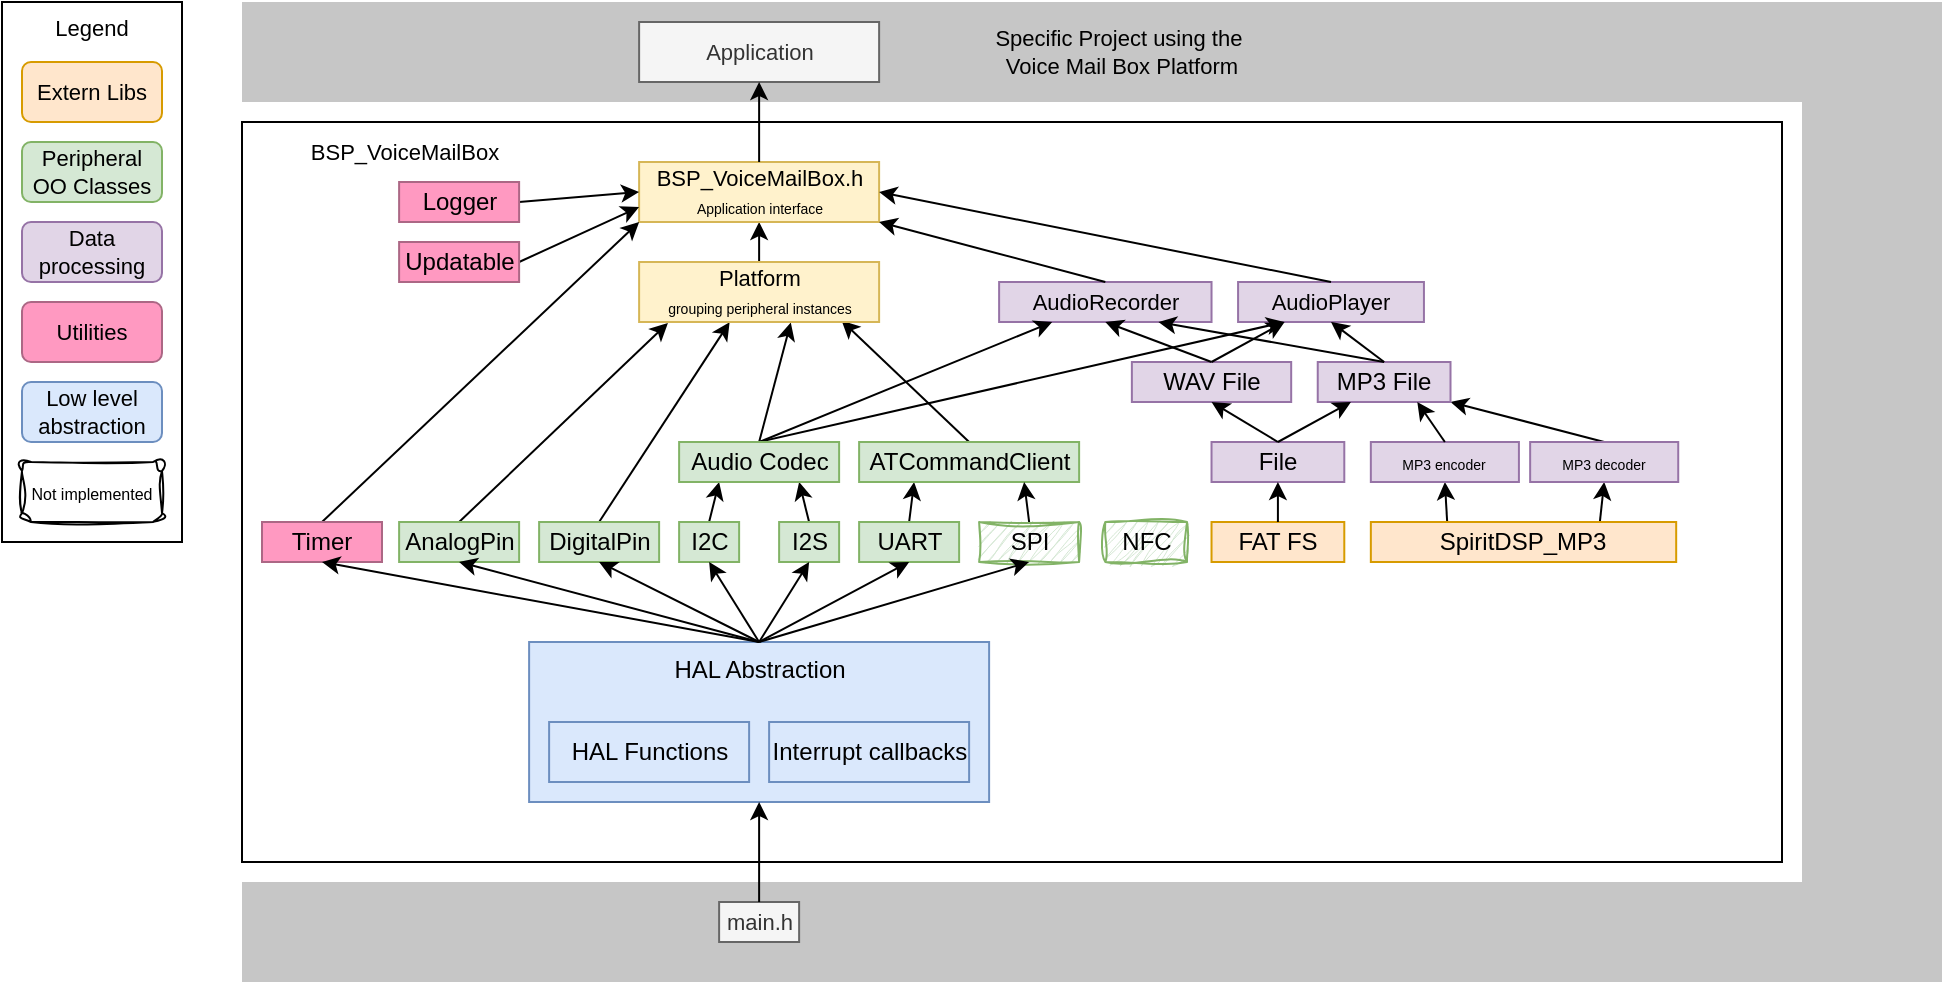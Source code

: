 <mxfile version="27.1.0">
  <diagram name="Seite-1" id="hUIU0aFVNDoCWeIuMBN7">
    <mxGraphModel dx="1188" dy="633" grid="1" gridSize="10" guides="1" tooltips="1" connect="1" arrows="1" fold="1" page="1" pageScale="1" pageWidth="827" pageHeight="1169" math="0" shadow="0">
      <root>
        <mxCell id="0" />
        <mxCell id="1" parent="0" />
        <mxCell id="1A_BG_B9vaxSZ9kSDvP0-1" value="Legend" style="rounded=0;whiteSpace=wrap;html=1;align=center;verticalAlign=top;fontFamily=Helvetica;fontSize=11;labelBackgroundColor=none;" vertex="1" parent="1">
          <mxGeometry width="90" height="270" as="geometry" />
        </mxCell>
        <mxCell id="1A_BG_B9vaxSZ9kSDvP0-2" value="" style="group" vertex="1" connectable="0" parent="1">
          <mxGeometry x="120" width="850" height="490" as="geometry" />
        </mxCell>
        <mxCell id="1A_BG_B9vaxSZ9kSDvP0-3" value="" style="rounded=0;whiteSpace=wrap;html=1;strokeColor=none;align=center;verticalAlign=middle;fontFamily=Helvetica;fontSize=11;labelBackgroundColor=none;fillColor=#C6C6C6;fontColor=#333333;" vertex="1" parent="1A_BG_B9vaxSZ9kSDvP0-2">
          <mxGeometry y="440" width="850" height="50" as="geometry" />
        </mxCell>
        <mxCell id="1A_BG_B9vaxSZ9kSDvP0-4" value="" style="rounded=0;whiteSpace=wrap;html=1;strokeColor=none;align=center;verticalAlign=middle;fontFamily=Helvetica;fontSize=11;labelBackgroundColor=none;fillColor=#C6C6C6;fontColor=#333333;" vertex="1" parent="1A_BG_B9vaxSZ9kSDvP0-2">
          <mxGeometry width="850" height="50" as="geometry" />
        </mxCell>
        <mxCell id="1A_BG_B9vaxSZ9kSDvP0-5" value="main.h" style="rounded=0;whiteSpace=wrap;html=1;fontFamily=Helvetica;fontSize=11;labelBackgroundColor=none;fillColor=#f5f5f5;strokeColor=#666666;fontColor=#333333;" vertex="1" parent="1A_BG_B9vaxSZ9kSDvP0-2">
          <mxGeometry x="238.56" y="450" width="40" height="20" as="geometry" />
        </mxCell>
        <mxCell id="1A_BG_B9vaxSZ9kSDvP0-6" value="Application" style="rounded=0;whiteSpace=wrap;html=1;strokeColor=#666666;align=center;verticalAlign=middle;fontFamily=Helvetica;fontSize=11;labelBackgroundColor=none;fillColor=#f5f5f5;fontColor=#333333;" vertex="1" parent="1A_BG_B9vaxSZ9kSDvP0-2">
          <mxGeometry x="198.56" y="10" width="120" height="30" as="geometry" />
        </mxCell>
        <mxCell id="1A_BG_B9vaxSZ9kSDvP0-7" value="&lt;div&gt;Specific Project using the&amp;nbsp;&lt;/div&gt;&lt;div&gt;Voice Mail Box Platform&lt;/div&gt;" style="text;html=1;align=center;verticalAlign=middle;whiteSpace=wrap;rounded=0;fontFamily=Helvetica;fontSize=11;fontColor=default;labelBackgroundColor=none;" vertex="1" parent="1A_BG_B9vaxSZ9kSDvP0-2">
          <mxGeometry x="340" y="10" width="200" height="30" as="geometry" />
        </mxCell>
        <mxCell id="1A_BG_B9vaxSZ9kSDvP0-8" value="" style="group" vertex="1" connectable="0" parent="1A_BG_B9vaxSZ9kSDvP0-2">
          <mxGeometry y="60" width="770" height="370" as="geometry" />
        </mxCell>
        <mxCell id="1A_BG_B9vaxSZ9kSDvP0-9" value="" style="rounded=0;whiteSpace=wrap;html=1;align=center;verticalAlign=middle;fontFamily=Helvetica;fontSize=11;labelBackgroundColor=none;" vertex="1" parent="1A_BG_B9vaxSZ9kSDvP0-8">
          <mxGeometry width="770.0" height="370" as="geometry" />
        </mxCell>
        <mxCell id="1A_BG_B9vaxSZ9kSDvP0-10" value="BSP_VoiceMailBox" style="text;html=1;align=center;verticalAlign=middle;whiteSpace=wrap;rounded=0;fontFamily=Helvetica;fontSize=11;fontColor=default;labelBackgroundColor=none;" vertex="1" parent="1A_BG_B9vaxSZ9kSDvP0-8">
          <mxGeometry width="162.885" height="30" as="geometry" />
        </mxCell>
        <mxCell id="1A_BG_B9vaxSZ9kSDvP0-11" value="NFC" style="rounded=0;whiteSpace=wrap;html=1;fillColor=#d5e8d4;strokeColor=#82b366;glass=0;sketch=1;curveFitting=1;jiggle=2;" vertex="1" parent="1A_BG_B9vaxSZ9kSDvP0-8">
          <mxGeometry x="431.661" y="200" width="40.85" height="20" as="geometry" />
        </mxCell>
        <mxCell id="1A_BG_B9vaxSZ9kSDvP0-12" style="rounded=0;orthogonalLoop=1;jettySize=auto;html=1;exitX=0.75;exitY=0;exitDx=0;exitDy=0;entryX=0.5;entryY=1;entryDx=0;entryDy=0;" edge="1" parent="1A_BG_B9vaxSZ9kSDvP0-8" source="1A_BG_B9vaxSZ9kSDvP0-14" target="1A_BG_B9vaxSZ9kSDvP0-17">
          <mxGeometry relative="1" as="geometry" />
        </mxCell>
        <mxCell id="1A_BG_B9vaxSZ9kSDvP0-13" style="rounded=0;orthogonalLoop=1;jettySize=auto;html=1;exitX=0.25;exitY=0;exitDx=0;exitDy=0;entryX=0.5;entryY=1;entryDx=0;entryDy=0;" edge="1" parent="1A_BG_B9vaxSZ9kSDvP0-8" source="1A_BG_B9vaxSZ9kSDvP0-14" target="1A_BG_B9vaxSZ9kSDvP0-15">
          <mxGeometry relative="1" as="geometry" />
        </mxCell>
        <mxCell id="1A_BG_B9vaxSZ9kSDvP0-14" value="SpiritDSP_MP3" style="rounded=0;whiteSpace=wrap;html=1;fillColor=#ffe6cc;strokeColor=#d79b00;" vertex="1" parent="1A_BG_B9vaxSZ9kSDvP0-8">
          <mxGeometry x="564.42" y="200" width="152.672" height="20" as="geometry" />
        </mxCell>
        <mxCell id="1A_BG_B9vaxSZ9kSDvP0-15" value="&lt;font style=&quot;font-size: 7px;&quot;&gt;MP3 encoder&lt;/font&gt;" style="rounded=0;whiteSpace=wrap;html=1;fillColor=#e1d5e7;strokeColor=#9673a6;align=center;verticalAlign=middle;labelPosition=center;verticalLabelPosition=middle;" vertex="1" parent="1A_BG_B9vaxSZ9kSDvP0-8">
          <mxGeometry x="564.422" y="160" width="74.038" height="20" as="geometry" />
        </mxCell>
        <mxCell id="1A_BG_B9vaxSZ9kSDvP0-16" style="rounded=0;orthogonalLoop=1;jettySize=auto;html=1;exitX=0.5;exitY=0;exitDx=0;exitDy=0;entryX=1;entryY=1;entryDx=0;entryDy=0;" edge="1" parent="1A_BG_B9vaxSZ9kSDvP0-8" source="1A_BG_B9vaxSZ9kSDvP0-17" target="1A_BG_B9vaxSZ9kSDvP0-22">
          <mxGeometry relative="1" as="geometry" />
        </mxCell>
        <mxCell id="1A_BG_B9vaxSZ9kSDvP0-17" value="&lt;font style=&quot;font-size: 7px;&quot;&gt;MP3 decoder&lt;/font&gt;" style="rounded=0;whiteSpace=wrap;html=1;fillColor=#e1d5e7;strokeColor=#9673a6;align=center;verticalAlign=middle;labelPosition=center;verticalLabelPosition=middle;" vertex="1" parent="1A_BG_B9vaxSZ9kSDvP0-8">
          <mxGeometry x="644.076" y="160" width="74.038" height="20" as="geometry" />
        </mxCell>
        <mxCell id="1A_BG_B9vaxSZ9kSDvP0-18" value="File" style="rounded=0;whiteSpace=wrap;html=1;fillColor=#e1d5e7;strokeColor=#9673a6;" vertex="1" parent="1A_BG_B9vaxSZ9kSDvP0-8">
          <mxGeometry x="484.764" y="160" width="66.379" height="20" as="geometry" />
        </mxCell>
        <mxCell id="1A_BG_B9vaxSZ9kSDvP0-19" value="FAT FS" style="rounded=0;whiteSpace=wrap;html=1;fillColor=#ffe6cc;strokeColor=#d79b00;" vertex="1" parent="1A_BG_B9vaxSZ9kSDvP0-8">
          <mxGeometry x="484.764" y="200" width="66.379" height="20" as="geometry" />
        </mxCell>
        <mxCell id="1A_BG_B9vaxSZ9kSDvP0-20" style="edgeStyle=orthogonalEdgeStyle;rounded=0;orthogonalLoop=1;jettySize=auto;html=1;exitX=0.5;exitY=0;exitDx=0;exitDy=0;entryX=0.5;entryY=1;entryDx=0;entryDy=0;" edge="1" parent="1A_BG_B9vaxSZ9kSDvP0-8" source="1A_BG_B9vaxSZ9kSDvP0-19" target="1A_BG_B9vaxSZ9kSDvP0-18">
          <mxGeometry relative="1" as="geometry" />
        </mxCell>
        <mxCell id="1A_BG_B9vaxSZ9kSDvP0-21" value="WAV File" style="rounded=0;whiteSpace=wrap;html=1;fillColor=#e1d5e7;strokeColor=#9673a6;" vertex="1" parent="1A_BG_B9vaxSZ9kSDvP0-8">
          <mxGeometry x="444.937" y="120" width="79.655" height="20" as="geometry" />
        </mxCell>
        <mxCell id="1A_BG_B9vaxSZ9kSDvP0-22" value="MP3 File" style="rounded=0;whiteSpace=wrap;html=1;fillColor=#e1d5e7;strokeColor=#9673a6;align=center;verticalAlign=middle;fontFamily=Helvetica;fontSize=12;fontColor=default;glass=0;" vertex="1" parent="1A_BG_B9vaxSZ9kSDvP0-8">
          <mxGeometry x="537.868" y="120" width="66.379" height="20" as="geometry" />
        </mxCell>
        <mxCell id="1A_BG_B9vaxSZ9kSDvP0-23" value="AudioPlayer" style="rounded=0;whiteSpace=wrap;html=1;strokeColor=#9673a6;align=center;verticalAlign=middle;fontFamily=Helvetica;fontSize=11;labelBackgroundColor=none;fillColor=#e1d5e7;" vertex="1" parent="1A_BG_B9vaxSZ9kSDvP0-8">
          <mxGeometry x="498.04" y="80" width="92.931" height="20" as="geometry" />
        </mxCell>
        <mxCell id="1A_BG_B9vaxSZ9kSDvP0-24" value="AudioRecorder" style="rounded=0;whiteSpace=wrap;html=1;strokeColor=#9673a6;align=center;verticalAlign=middle;fontFamily=Helvetica;fontSize=11;labelBackgroundColor=none;fillColor=#e1d5e7;" vertex="1" parent="1A_BG_B9vaxSZ9kSDvP0-8">
          <mxGeometry x="378.558" y="80" width="106.207" height="20" as="geometry" />
        </mxCell>
        <mxCell id="1A_BG_B9vaxSZ9kSDvP0-25" style="rounded=0;orthogonalLoop=1;jettySize=auto;html=1;exitX=0.5;exitY=0;exitDx=0;exitDy=0;entryX=0.5;entryY=1;entryDx=0;entryDy=0;" edge="1" parent="1A_BG_B9vaxSZ9kSDvP0-8" source="1A_BG_B9vaxSZ9kSDvP0-18" target="1A_BG_B9vaxSZ9kSDvP0-21">
          <mxGeometry relative="1" as="geometry" />
        </mxCell>
        <mxCell id="1A_BG_B9vaxSZ9kSDvP0-26" style="rounded=0;orthogonalLoop=1;jettySize=auto;html=1;exitX=0.5;exitY=0;exitDx=0;exitDy=0;entryX=0.25;entryY=1;entryDx=0;entryDy=0;" edge="1" parent="1A_BG_B9vaxSZ9kSDvP0-8" source="1A_BG_B9vaxSZ9kSDvP0-18" target="1A_BG_B9vaxSZ9kSDvP0-22">
          <mxGeometry relative="1" as="geometry" />
        </mxCell>
        <mxCell id="1A_BG_B9vaxSZ9kSDvP0-27" style="rounded=0;orthogonalLoop=1;jettySize=auto;html=1;exitX=0.5;exitY=0;exitDx=0;exitDy=0;entryX=0.75;entryY=1;entryDx=0;entryDy=0;" edge="1" parent="1A_BG_B9vaxSZ9kSDvP0-8" source="1A_BG_B9vaxSZ9kSDvP0-15" target="1A_BG_B9vaxSZ9kSDvP0-22">
          <mxGeometry relative="1" as="geometry" />
        </mxCell>
        <mxCell id="1A_BG_B9vaxSZ9kSDvP0-28" style="edgeStyle=none;shape=connector;rounded=0;orthogonalLoop=1;jettySize=auto;html=1;exitX=0.5;exitY=0;exitDx=0;exitDy=0;entryX=0.25;entryY=1;entryDx=0;entryDy=0;strokeColor=default;align=center;verticalAlign=middle;fontFamily=Helvetica;fontSize=11;fontColor=default;labelBackgroundColor=none;endArrow=classic;" edge="1" parent="1A_BG_B9vaxSZ9kSDvP0-8" source="1A_BG_B9vaxSZ9kSDvP0-21" target="1A_BG_B9vaxSZ9kSDvP0-23">
          <mxGeometry relative="1" as="geometry" />
        </mxCell>
        <mxCell id="1A_BG_B9vaxSZ9kSDvP0-29" style="edgeStyle=none;shape=connector;rounded=0;orthogonalLoop=1;jettySize=auto;html=1;exitX=0.5;exitY=0;exitDx=0;exitDy=0;entryX=0.5;entryY=1;entryDx=0;entryDy=0;strokeColor=default;align=center;verticalAlign=middle;fontFamily=Helvetica;fontSize=11;fontColor=default;labelBackgroundColor=none;endArrow=classic;" edge="1" parent="1A_BG_B9vaxSZ9kSDvP0-8" source="1A_BG_B9vaxSZ9kSDvP0-22" target="1A_BG_B9vaxSZ9kSDvP0-23">
          <mxGeometry relative="1" as="geometry" />
        </mxCell>
        <mxCell id="1A_BG_B9vaxSZ9kSDvP0-30" style="edgeStyle=none;shape=connector;rounded=0;orthogonalLoop=1;jettySize=auto;html=1;exitX=0.5;exitY=0;exitDx=0;exitDy=0;entryX=0.5;entryY=1;entryDx=0;entryDy=0;strokeColor=default;align=center;verticalAlign=middle;fontFamily=Helvetica;fontSize=11;fontColor=default;labelBackgroundColor=none;endArrow=classic;" edge="1" parent="1A_BG_B9vaxSZ9kSDvP0-8" source="1A_BG_B9vaxSZ9kSDvP0-21" target="1A_BG_B9vaxSZ9kSDvP0-24">
          <mxGeometry relative="1" as="geometry" />
        </mxCell>
        <mxCell id="1A_BG_B9vaxSZ9kSDvP0-31" style="edgeStyle=none;shape=connector;rounded=0;orthogonalLoop=1;jettySize=auto;html=1;exitX=0.5;exitY=0;exitDx=0;exitDy=0;entryX=0.75;entryY=1;entryDx=0;entryDy=0;strokeColor=default;align=center;verticalAlign=middle;fontFamily=Helvetica;fontSize=11;fontColor=default;labelBackgroundColor=none;endArrow=classic;" edge="1" parent="1A_BG_B9vaxSZ9kSDvP0-8" source="1A_BG_B9vaxSZ9kSDvP0-22" target="1A_BG_B9vaxSZ9kSDvP0-24">
          <mxGeometry relative="1" as="geometry" />
        </mxCell>
        <mxCell id="1A_BG_B9vaxSZ9kSDvP0-32" value="" style="group" vertex="1" connectable="0" parent="1A_BG_B9vaxSZ9kSDvP0-8">
          <mxGeometry x="143.56" y="260" width="230" height="80" as="geometry" />
        </mxCell>
        <mxCell id="1A_BG_B9vaxSZ9kSDvP0-33" value="HAL Abstraction" style="rounded=0;whiteSpace=wrap;html=1;fillColor=#dae8fc;strokeColor=#6c8ebf;verticalAlign=top;" vertex="1" parent="1A_BG_B9vaxSZ9kSDvP0-32">
          <mxGeometry width="230" height="80" as="geometry" />
        </mxCell>
        <mxCell id="1A_BG_B9vaxSZ9kSDvP0-34" value="HAL Functions" style="rounded=0;whiteSpace=wrap;html=1;fillColor=#dae8fc;strokeColor=#6c8ebf;" vertex="1" parent="1A_BG_B9vaxSZ9kSDvP0-32">
          <mxGeometry x="10" y="40" width="100" height="30" as="geometry" />
        </mxCell>
        <mxCell id="1A_BG_B9vaxSZ9kSDvP0-35" value="Interrupt callbacks" style="rounded=0;whiteSpace=wrap;html=1;fillColor=#dae8fc;strokeColor=#6c8ebf;" vertex="1" parent="1A_BG_B9vaxSZ9kSDvP0-32">
          <mxGeometry x="120" y="40" width="100" height="30" as="geometry" />
        </mxCell>
        <mxCell id="1A_BG_B9vaxSZ9kSDvP0-36" style="edgeStyle=none;shape=connector;rounded=0;orthogonalLoop=1;jettySize=auto;html=1;exitX=0.5;exitY=0;exitDx=0;exitDy=0;entryX=0.12;entryY=1.017;entryDx=0;entryDy=0;strokeColor=default;align=center;verticalAlign=middle;fontFamily=Helvetica;fontSize=11;fontColor=default;labelBackgroundColor=none;endArrow=classic;entryPerimeter=0;" edge="1" parent="1A_BG_B9vaxSZ9kSDvP0-8" source="1A_BG_B9vaxSZ9kSDvP0-37" target="1A_BG_B9vaxSZ9kSDvP0-61">
          <mxGeometry relative="1" as="geometry" />
        </mxCell>
        <mxCell id="1A_BG_B9vaxSZ9kSDvP0-37" value="AnalogPin" style="rounded=0;whiteSpace=wrap;html=1;fillColor=#d5e8d4;strokeColor=#82b366;" vertex="1" parent="1A_BG_B9vaxSZ9kSDvP0-8">
          <mxGeometry x="78.56" y="200" width="60" height="20" as="geometry" />
        </mxCell>
        <mxCell id="1A_BG_B9vaxSZ9kSDvP0-38" style="edgeStyle=none;shape=connector;rounded=0;orthogonalLoop=1;jettySize=auto;html=1;exitX=0.5;exitY=0;exitDx=0;exitDy=0;entryX=0.377;entryY=1.003;entryDx=0;entryDy=0;strokeColor=default;align=center;verticalAlign=middle;fontFamily=Helvetica;fontSize=11;fontColor=default;labelBackgroundColor=none;endArrow=classic;entryPerimeter=0;" edge="1" parent="1A_BG_B9vaxSZ9kSDvP0-8" source="1A_BG_B9vaxSZ9kSDvP0-39" target="1A_BG_B9vaxSZ9kSDvP0-61">
          <mxGeometry relative="1" as="geometry" />
        </mxCell>
        <mxCell id="1A_BG_B9vaxSZ9kSDvP0-39" value="DigitalPin" style="rounded=0;whiteSpace=wrap;html=1;fillColor=#d5e8d4;strokeColor=#82b366;" vertex="1" parent="1A_BG_B9vaxSZ9kSDvP0-8">
          <mxGeometry x="148.56" y="200" width="60" height="20" as="geometry" />
        </mxCell>
        <mxCell id="1A_BG_B9vaxSZ9kSDvP0-40" style="rounded=0;orthogonalLoop=1;jettySize=auto;html=1;exitX=0.5;exitY=0;exitDx=0;exitDy=0;entryX=0.25;entryY=1;entryDx=0;entryDy=0;" edge="1" parent="1A_BG_B9vaxSZ9kSDvP0-8" source="1A_BG_B9vaxSZ9kSDvP0-41" target="1A_BG_B9vaxSZ9kSDvP0-49">
          <mxGeometry relative="1" as="geometry" />
        </mxCell>
        <mxCell id="1A_BG_B9vaxSZ9kSDvP0-41" value="I2C" style="rounded=0;whiteSpace=wrap;html=1;fillColor=#d5e8d4;strokeColor=#82b366;" vertex="1" parent="1A_BG_B9vaxSZ9kSDvP0-8">
          <mxGeometry x="218.56" y="200" width="30" height="20" as="geometry" />
        </mxCell>
        <mxCell id="1A_BG_B9vaxSZ9kSDvP0-42" style="rounded=0;orthogonalLoop=1;jettySize=auto;html=1;exitX=0.5;exitY=0;exitDx=0;exitDy=0;entryX=0.75;entryY=1;entryDx=0;entryDy=0;" edge="1" parent="1A_BG_B9vaxSZ9kSDvP0-8" source="1A_BG_B9vaxSZ9kSDvP0-43" target="1A_BG_B9vaxSZ9kSDvP0-49">
          <mxGeometry relative="1" as="geometry" />
        </mxCell>
        <mxCell id="1A_BG_B9vaxSZ9kSDvP0-43" value="&lt;div&gt;I2S&lt;/div&gt;" style="rounded=0;whiteSpace=wrap;html=1;fillColor=#d5e8d4;strokeColor=#82b366;" vertex="1" parent="1A_BG_B9vaxSZ9kSDvP0-8">
          <mxGeometry x="268.56" y="200" width="30" height="20" as="geometry" />
        </mxCell>
        <mxCell id="1A_BG_B9vaxSZ9kSDvP0-44" style="rounded=0;orthogonalLoop=1;jettySize=auto;html=1;exitX=0.5;exitY=0;exitDx=0;exitDy=0;entryX=0.25;entryY=1;entryDx=0;entryDy=0;" edge="1" parent="1A_BG_B9vaxSZ9kSDvP0-8" source="1A_BG_B9vaxSZ9kSDvP0-45" target="1A_BG_B9vaxSZ9kSDvP0-51">
          <mxGeometry relative="1" as="geometry" />
        </mxCell>
        <mxCell id="1A_BG_B9vaxSZ9kSDvP0-45" value="UART" style="rounded=0;whiteSpace=wrap;html=1;fillColor=#d5e8d4;strokeColor=#82b366;" vertex="1" parent="1A_BG_B9vaxSZ9kSDvP0-8">
          <mxGeometry x="308.56" y="200" width="50" height="20" as="geometry" />
        </mxCell>
        <mxCell id="1A_BG_B9vaxSZ9kSDvP0-46" style="edgeStyle=none;shape=connector;rounded=0;orthogonalLoop=1;jettySize=auto;html=1;exitX=0.5;exitY=0;exitDx=0;exitDy=0;entryX=0.632;entryY=1.008;entryDx=0;entryDy=0;strokeColor=default;align=center;verticalAlign=middle;fontFamily=Helvetica;fontSize=11;fontColor=default;labelBackgroundColor=none;endArrow=classic;entryPerimeter=0;" edge="1" parent="1A_BG_B9vaxSZ9kSDvP0-8" source="1A_BG_B9vaxSZ9kSDvP0-49" target="1A_BG_B9vaxSZ9kSDvP0-61">
          <mxGeometry relative="1" as="geometry" />
        </mxCell>
        <mxCell id="1A_BG_B9vaxSZ9kSDvP0-47" style="edgeStyle=none;shape=connector;rounded=0;orthogonalLoop=1;jettySize=auto;html=1;exitX=0.5;exitY=0;exitDx=0;exitDy=0;entryX=0.25;entryY=1;entryDx=0;entryDy=0;strokeColor=default;align=center;verticalAlign=middle;fontFamily=Helvetica;fontSize=11;fontColor=default;labelBackgroundColor=none;endArrow=classic;" edge="1" parent="1A_BG_B9vaxSZ9kSDvP0-8" source="1A_BG_B9vaxSZ9kSDvP0-49" target="1A_BG_B9vaxSZ9kSDvP0-24">
          <mxGeometry relative="1" as="geometry" />
        </mxCell>
        <mxCell id="1A_BG_B9vaxSZ9kSDvP0-48" style="edgeStyle=none;shape=connector;rounded=0;orthogonalLoop=1;jettySize=auto;html=1;exitX=0.5;exitY=0;exitDx=0;exitDy=0;entryX=0.25;entryY=1;entryDx=0;entryDy=0;strokeColor=default;align=center;verticalAlign=middle;fontFamily=Helvetica;fontSize=11;fontColor=default;labelBackgroundColor=none;endArrow=classic;" edge="1" parent="1A_BG_B9vaxSZ9kSDvP0-8" source="1A_BG_B9vaxSZ9kSDvP0-49" target="1A_BG_B9vaxSZ9kSDvP0-23">
          <mxGeometry relative="1" as="geometry" />
        </mxCell>
        <mxCell id="1A_BG_B9vaxSZ9kSDvP0-49" value="Audio Codec" style="rounded=0;whiteSpace=wrap;html=1;fillColor=#d5e8d4;strokeColor=#82b366;" vertex="1" parent="1A_BG_B9vaxSZ9kSDvP0-8">
          <mxGeometry x="218.56" y="160" width="80" height="20" as="geometry" />
        </mxCell>
        <mxCell id="1A_BG_B9vaxSZ9kSDvP0-50" style="edgeStyle=none;shape=connector;rounded=0;orthogonalLoop=1;jettySize=auto;html=1;exitX=0.5;exitY=0;exitDx=0;exitDy=0;entryX=0.844;entryY=0.978;entryDx=0;entryDy=0;strokeColor=default;align=center;verticalAlign=middle;fontFamily=Helvetica;fontSize=11;fontColor=default;labelBackgroundColor=none;endArrow=classic;entryPerimeter=0;" edge="1" parent="1A_BG_B9vaxSZ9kSDvP0-8" source="1A_BG_B9vaxSZ9kSDvP0-51" target="1A_BG_B9vaxSZ9kSDvP0-61">
          <mxGeometry relative="1" as="geometry" />
        </mxCell>
        <mxCell id="1A_BG_B9vaxSZ9kSDvP0-51" value="&lt;div&gt;ATCommandClient&lt;/div&gt;" style="rounded=0;whiteSpace=wrap;html=1;fillColor=#d5e8d4;strokeColor=#82b366;" vertex="1" parent="1A_BG_B9vaxSZ9kSDvP0-8">
          <mxGeometry x="308.56" y="160" width="110" height="20" as="geometry" />
        </mxCell>
        <mxCell id="1A_BG_B9vaxSZ9kSDvP0-52" style="rounded=0;orthogonalLoop=1;jettySize=auto;html=1;exitX=0.5;exitY=0;exitDx=0;exitDy=0;entryX=0.75;entryY=1;entryDx=0;entryDy=0;" edge="1" parent="1A_BG_B9vaxSZ9kSDvP0-8" source="1A_BG_B9vaxSZ9kSDvP0-53" target="1A_BG_B9vaxSZ9kSDvP0-51">
          <mxGeometry relative="1" as="geometry" />
        </mxCell>
        <mxCell id="1A_BG_B9vaxSZ9kSDvP0-53" value="SPI" style="rounded=0;whiteSpace=wrap;html=1;fillColor=#d5e8d4;strokeColor=#82b366;glass=0;sketch=1;curveFitting=1;jiggle=2;" vertex="1" parent="1A_BG_B9vaxSZ9kSDvP0-8">
          <mxGeometry x="368.56" y="200" width="50" height="20" as="geometry" />
        </mxCell>
        <mxCell id="1A_BG_B9vaxSZ9kSDvP0-54" style="rounded=0;orthogonalLoop=1;jettySize=auto;html=1;exitX=0.5;exitY=0;exitDx=0;exitDy=0;entryX=0.5;entryY=1;entryDx=0;entryDy=0;" edge="1" parent="1A_BG_B9vaxSZ9kSDvP0-8" source="1A_BG_B9vaxSZ9kSDvP0-33" target="1A_BG_B9vaxSZ9kSDvP0-37">
          <mxGeometry relative="1" as="geometry" />
        </mxCell>
        <mxCell id="1A_BG_B9vaxSZ9kSDvP0-55" style="edgeStyle=none;shape=connector;rounded=0;orthogonalLoop=1;jettySize=auto;html=1;exitX=0.5;exitY=0;exitDx=0;exitDy=0;entryX=0.5;entryY=1;entryDx=0;entryDy=0;strokeColor=default;align=center;verticalAlign=middle;fontFamily=Helvetica;fontSize=11;fontColor=default;labelBackgroundColor=default;endArrow=classic;" edge="1" parent="1A_BG_B9vaxSZ9kSDvP0-8" source="1A_BG_B9vaxSZ9kSDvP0-33" target="1A_BG_B9vaxSZ9kSDvP0-39">
          <mxGeometry relative="1" as="geometry" />
        </mxCell>
        <mxCell id="1A_BG_B9vaxSZ9kSDvP0-56" style="edgeStyle=none;shape=connector;rounded=0;orthogonalLoop=1;jettySize=auto;html=1;exitX=0.5;exitY=0;exitDx=0;exitDy=0;entryX=0.5;entryY=1;entryDx=0;entryDy=0;strokeColor=default;align=center;verticalAlign=middle;fontFamily=Helvetica;fontSize=11;fontColor=default;labelBackgroundColor=default;endArrow=classic;" edge="1" parent="1A_BG_B9vaxSZ9kSDvP0-8" source="1A_BG_B9vaxSZ9kSDvP0-33" target="1A_BG_B9vaxSZ9kSDvP0-41">
          <mxGeometry relative="1" as="geometry" />
        </mxCell>
        <mxCell id="1A_BG_B9vaxSZ9kSDvP0-57" style="edgeStyle=none;shape=connector;rounded=0;orthogonalLoop=1;jettySize=auto;html=1;exitX=0.5;exitY=0;exitDx=0;exitDy=0;entryX=0.5;entryY=1;entryDx=0;entryDy=0;strokeColor=default;align=center;verticalAlign=middle;fontFamily=Helvetica;fontSize=11;fontColor=default;labelBackgroundColor=default;endArrow=classic;" edge="1" parent="1A_BG_B9vaxSZ9kSDvP0-8" source="1A_BG_B9vaxSZ9kSDvP0-33" target="1A_BG_B9vaxSZ9kSDvP0-43">
          <mxGeometry relative="1" as="geometry" />
        </mxCell>
        <mxCell id="1A_BG_B9vaxSZ9kSDvP0-58" style="edgeStyle=none;shape=connector;rounded=0;orthogonalLoop=1;jettySize=auto;html=1;exitX=0.5;exitY=0;exitDx=0;exitDy=0;entryX=0.5;entryY=1;entryDx=0;entryDy=0;strokeColor=default;align=center;verticalAlign=middle;fontFamily=Helvetica;fontSize=11;fontColor=default;labelBackgroundColor=default;endArrow=classic;" edge="1" parent="1A_BG_B9vaxSZ9kSDvP0-8" source="1A_BG_B9vaxSZ9kSDvP0-33" target="1A_BG_B9vaxSZ9kSDvP0-45">
          <mxGeometry relative="1" as="geometry" />
        </mxCell>
        <mxCell id="1A_BG_B9vaxSZ9kSDvP0-59" style="edgeStyle=none;shape=connector;rounded=0;orthogonalLoop=1;jettySize=auto;html=1;exitX=0.5;exitY=0;exitDx=0;exitDy=0;entryX=0.5;entryY=1;entryDx=0;entryDy=0;strokeColor=default;align=center;verticalAlign=middle;fontFamily=Helvetica;fontSize=11;fontColor=default;labelBackgroundColor=default;endArrow=classic;" edge="1" parent="1A_BG_B9vaxSZ9kSDvP0-8" source="1A_BG_B9vaxSZ9kSDvP0-33" target="1A_BG_B9vaxSZ9kSDvP0-53">
          <mxGeometry relative="1" as="geometry" />
        </mxCell>
        <mxCell id="1A_BG_B9vaxSZ9kSDvP0-60" style="edgeStyle=none;shape=connector;rounded=0;orthogonalLoop=1;jettySize=auto;html=1;exitX=0.5;exitY=0;exitDx=0;exitDy=0;entryX=0.5;entryY=1;entryDx=0;entryDy=0;strokeColor=default;align=center;verticalAlign=middle;fontFamily=Helvetica;fontSize=11;fontColor=default;labelBackgroundColor=none;endArrow=classic;" edge="1" parent="1A_BG_B9vaxSZ9kSDvP0-8" source="1A_BG_B9vaxSZ9kSDvP0-61" target="1A_BG_B9vaxSZ9kSDvP0-62">
          <mxGeometry relative="1" as="geometry" />
        </mxCell>
        <mxCell id="1A_BG_B9vaxSZ9kSDvP0-61" value="&lt;div&gt;Platform&lt;/div&gt;&lt;div&gt;&lt;font style=&quot;font-size: 7px;&quot;&gt;grouping peripheral instances&lt;/font&gt;&lt;/div&gt;" style="rounded=0;whiteSpace=wrap;html=1;strokeColor=#d6b656;align=center;verticalAlign=middle;fontFamily=Helvetica;fontSize=11;labelBackgroundColor=none;fillColor=#fff2cc;" vertex="1" parent="1A_BG_B9vaxSZ9kSDvP0-8">
          <mxGeometry x="198.56" y="70" width="120" height="30" as="geometry" />
        </mxCell>
        <mxCell id="1A_BG_B9vaxSZ9kSDvP0-62" value="&lt;div&gt;BSP_VoiceMailBox.h&lt;/div&gt;&lt;div&gt;&lt;font style=&quot;font-size: 7px;&quot;&gt;Application interface&lt;/font&gt;&lt;/div&gt;" style="rounded=0;whiteSpace=wrap;html=1;strokeColor=#d6b656;align=center;verticalAlign=middle;fontFamily=Helvetica;fontSize=11;labelBackgroundColor=none;fillColor=#fff2cc;" vertex="1" parent="1A_BG_B9vaxSZ9kSDvP0-8">
          <mxGeometry x="198.56" y="20" width="120" height="30" as="geometry" />
        </mxCell>
        <mxCell id="1A_BG_B9vaxSZ9kSDvP0-63" style="edgeStyle=none;shape=connector;rounded=0;orthogonalLoop=1;jettySize=auto;html=1;exitX=0.5;exitY=0;exitDx=0;exitDy=0;entryX=1;entryY=1;entryDx=0;entryDy=0;strokeColor=default;align=center;verticalAlign=middle;fontFamily=Helvetica;fontSize=11;fontColor=default;labelBackgroundColor=none;endArrow=classic;" edge="1" parent="1A_BG_B9vaxSZ9kSDvP0-8" source="1A_BG_B9vaxSZ9kSDvP0-24" target="1A_BG_B9vaxSZ9kSDvP0-62">
          <mxGeometry relative="1" as="geometry" />
        </mxCell>
        <mxCell id="1A_BG_B9vaxSZ9kSDvP0-64" style="edgeStyle=none;shape=connector;rounded=0;orthogonalLoop=1;jettySize=auto;html=1;exitX=0.5;exitY=0;exitDx=0;exitDy=0;entryX=1;entryY=0.5;entryDx=0;entryDy=0;strokeColor=default;align=center;verticalAlign=middle;fontFamily=Helvetica;fontSize=11;fontColor=default;labelBackgroundColor=none;endArrow=classic;" edge="1" parent="1A_BG_B9vaxSZ9kSDvP0-8" source="1A_BG_B9vaxSZ9kSDvP0-23" target="1A_BG_B9vaxSZ9kSDvP0-62">
          <mxGeometry relative="1" as="geometry" />
        </mxCell>
        <mxCell id="1A_BG_B9vaxSZ9kSDvP0-65" style="rounded=0;orthogonalLoop=1;jettySize=auto;html=1;exitX=0.5;exitY=0;exitDx=0;exitDy=0;entryX=0;entryY=1;entryDx=0;entryDy=0;" edge="1" parent="1A_BG_B9vaxSZ9kSDvP0-8" source="1A_BG_B9vaxSZ9kSDvP0-66" target="1A_BG_B9vaxSZ9kSDvP0-62">
          <mxGeometry relative="1" as="geometry" />
        </mxCell>
        <mxCell id="1A_BG_B9vaxSZ9kSDvP0-66" value="Timer" style="rounded=0;whiteSpace=wrap;html=1;fillColor=#FF99C1;strokeColor=#AC6785;align=center;verticalAlign=middle;fontFamily=Helvetica;fontSize=12;fontColor=default;" vertex="1" parent="1A_BG_B9vaxSZ9kSDvP0-8">
          <mxGeometry x="10" y="200" width="60" height="20" as="geometry" />
        </mxCell>
        <mxCell id="1A_BG_B9vaxSZ9kSDvP0-67" style="edgeStyle=none;shape=connector;rounded=0;orthogonalLoop=1;jettySize=auto;html=1;exitX=1;exitY=0.5;exitDx=0;exitDy=0;entryX=0;entryY=0.75;entryDx=0;entryDy=0;strokeColor=default;align=center;verticalAlign=middle;fontFamily=Helvetica;fontSize=11;fontColor=default;labelBackgroundColor=default;endArrow=classic;" edge="1" parent="1A_BG_B9vaxSZ9kSDvP0-8" source="1A_BG_B9vaxSZ9kSDvP0-68" target="1A_BG_B9vaxSZ9kSDvP0-62">
          <mxGeometry relative="1" as="geometry" />
        </mxCell>
        <mxCell id="1A_BG_B9vaxSZ9kSDvP0-68" value="Updatable" style="rounded=0;whiteSpace=wrap;html=1;fillColor=#FF99C1;strokeColor=#AC6785;align=center;verticalAlign=middle;fontFamily=Helvetica;fontSize=12;fontColor=default;" vertex="1" parent="1A_BG_B9vaxSZ9kSDvP0-8">
          <mxGeometry x="78.56" y="60" width="60" height="20" as="geometry" />
        </mxCell>
        <mxCell id="1A_BG_B9vaxSZ9kSDvP0-69" style="edgeStyle=none;shape=connector;rounded=0;orthogonalLoop=1;jettySize=auto;html=1;exitX=1;exitY=0.5;exitDx=0;exitDy=0;entryX=0;entryY=0.5;entryDx=0;entryDy=0;strokeColor=default;align=center;verticalAlign=middle;fontFamily=Helvetica;fontSize=11;fontColor=default;labelBackgroundColor=default;endArrow=classic;" edge="1" parent="1A_BG_B9vaxSZ9kSDvP0-8" source="1A_BG_B9vaxSZ9kSDvP0-70" target="1A_BG_B9vaxSZ9kSDvP0-62">
          <mxGeometry relative="1" as="geometry" />
        </mxCell>
        <mxCell id="1A_BG_B9vaxSZ9kSDvP0-70" value="Logger" style="rounded=0;whiteSpace=wrap;html=1;fillColor=#FF99C1;strokeColor=#AC6785;align=center;verticalAlign=middle;fontFamily=Helvetica;fontSize=12;fontColor=default;" vertex="1" parent="1A_BG_B9vaxSZ9kSDvP0-8">
          <mxGeometry x="78.56" y="30" width="60" height="20" as="geometry" />
        </mxCell>
        <mxCell id="1A_BG_B9vaxSZ9kSDvP0-71" style="rounded=0;orthogonalLoop=1;jettySize=auto;html=1;exitX=0.5;exitY=0;exitDx=0;exitDy=0;entryX=0.5;entryY=1;entryDx=0;entryDy=0;" edge="1" parent="1A_BG_B9vaxSZ9kSDvP0-8" source="1A_BG_B9vaxSZ9kSDvP0-33" target="1A_BG_B9vaxSZ9kSDvP0-66">
          <mxGeometry relative="1" as="geometry" />
        </mxCell>
        <mxCell id="1A_BG_B9vaxSZ9kSDvP0-72" style="edgeStyle=none;shape=connector;rounded=0;orthogonalLoop=1;jettySize=auto;html=1;exitX=0.5;exitY=0;exitDx=0;exitDy=0;strokeColor=default;align=center;verticalAlign=middle;fontFamily=Helvetica;fontSize=11;fontColor=default;labelBackgroundColor=none;endArrow=classic;" edge="1" parent="1A_BG_B9vaxSZ9kSDvP0-2" source="1A_BG_B9vaxSZ9kSDvP0-5" target="1A_BG_B9vaxSZ9kSDvP0-33">
          <mxGeometry relative="1" as="geometry" />
        </mxCell>
        <mxCell id="1A_BG_B9vaxSZ9kSDvP0-73" style="edgeStyle=none;shape=connector;rounded=0;orthogonalLoop=1;jettySize=auto;html=1;exitX=0.5;exitY=0;exitDx=0;exitDy=0;entryX=0.5;entryY=1;entryDx=0;entryDy=0;strokeColor=default;align=center;verticalAlign=middle;fontFamily=Helvetica;fontSize=11;fontColor=default;labelBackgroundColor=none;endArrow=classic;" edge="1" parent="1A_BG_B9vaxSZ9kSDvP0-2" source="1A_BG_B9vaxSZ9kSDvP0-62" target="1A_BG_B9vaxSZ9kSDvP0-6">
          <mxGeometry relative="1" as="geometry" />
        </mxCell>
        <mxCell id="1A_BG_B9vaxSZ9kSDvP0-74" value="&lt;div&gt;Extern Libs&lt;/div&gt;" style="rounded=1;whiteSpace=wrap;html=1;fontFamily=Helvetica;fontSize=11;labelBackgroundColor=none;fillColor=#ffe6cc;strokeColor=#d79b00;" vertex="1" parent="1">
          <mxGeometry x="10" y="30" width="70" height="30" as="geometry" />
        </mxCell>
        <mxCell id="1A_BG_B9vaxSZ9kSDvP0-75" value="Peripheral OO Classes" style="rounded=1;whiteSpace=wrap;html=1;fontFamily=Helvetica;fontSize=11;labelBackgroundColor=none;fillColor=#d5e8d4;strokeColor=#82b366;" vertex="1" parent="1">
          <mxGeometry x="10" y="70" width="70" height="30" as="geometry" />
        </mxCell>
        <mxCell id="1A_BG_B9vaxSZ9kSDvP0-76" value="Low level abstraction" style="rounded=1;whiteSpace=wrap;html=1;strokeColor=#6c8ebf;align=center;verticalAlign=middle;fontFamily=Helvetica;fontSize=11;fontColor=default;labelBackgroundColor=none;fillColor=#dae8fc;" vertex="1" parent="1">
          <mxGeometry x="10" y="190" width="70" height="30" as="geometry" />
        </mxCell>
        <mxCell id="1A_BG_B9vaxSZ9kSDvP0-77" value="Data processing" style="rounded=1;whiteSpace=wrap;html=1;strokeColor=#9673a6;align=center;verticalAlign=middle;fontFamily=Helvetica;fontSize=11;labelBackgroundColor=none;fillColor=#e1d5e7;" vertex="1" parent="1">
          <mxGeometry x="10" y="110" width="70" height="30" as="geometry" />
        </mxCell>
        <mxCell id="1A_BG_B9vaxSZ9kSDvP0-78" value="&lt;font style=&quot;font-size: 8px;&quot;&gt;Not implemented&lt;/font&gt;" style="rounded=1;whiteSpace=wrap;html=1;sketch=1;curveFitting=1;jiggle=2;" vertex="1" parent="1">
          <mxGeometry x="10" y="230" width="70" height="30" as="geometry" />
        </mxCell>
        <mxCell id="1A_BG_B9vaxSZ9kSDvP0-79" value="" style="rounded=0;whiteSpace=wrap;html=1;strokeColor=none;align=center;verticalAlign=middle;fontFamily=Helvetica;fontSize=11;labelBackgroundColor=none;fillColor=#C6C6C6;fontColor=#333333;" vertex="1" parent="1">
          <mxGeometry x="900" y="40" width="70" height="440" as="geometry" />
        </mxCell>
        <mxCell id="1A_BG_B9vaxSZ9kSDvP0-80" value="Utilities" style="rounded=1;whiteSpace=wrap;html=1;strokeColor=#AC6785;align=center;verticalAlign=middle;fontFamily=Helvetica;fontSize=11;fontColor=default;labelBackgroundColor=none;fillColor=#FF99C1;" vertex="1" parent="1">
          <mxGeometry x="10" y="150" width="70" height="30" as="geometry" />
        </mxCell>
      </root>
    </mxGraphModel>
  </diagram>
</mxfile>
